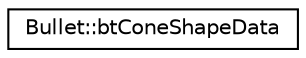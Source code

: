 digraph "Graphical Class Hierarchy"
{
  edge [fontname="Helvetica",fontsize="10",labelfontname="Helvetica",labelfontsize="10"];
  node [fontname="Helvetica",fontsize="10",shape=record];
  rankdir="LR";
  Node1 [label="Bullet::btConeShapeData",height=0.2,width=0.4,color="black", fillcolor="white", style="filled",URL="$class_bullet_1_1bt_cone_shape_data.html"];
}

